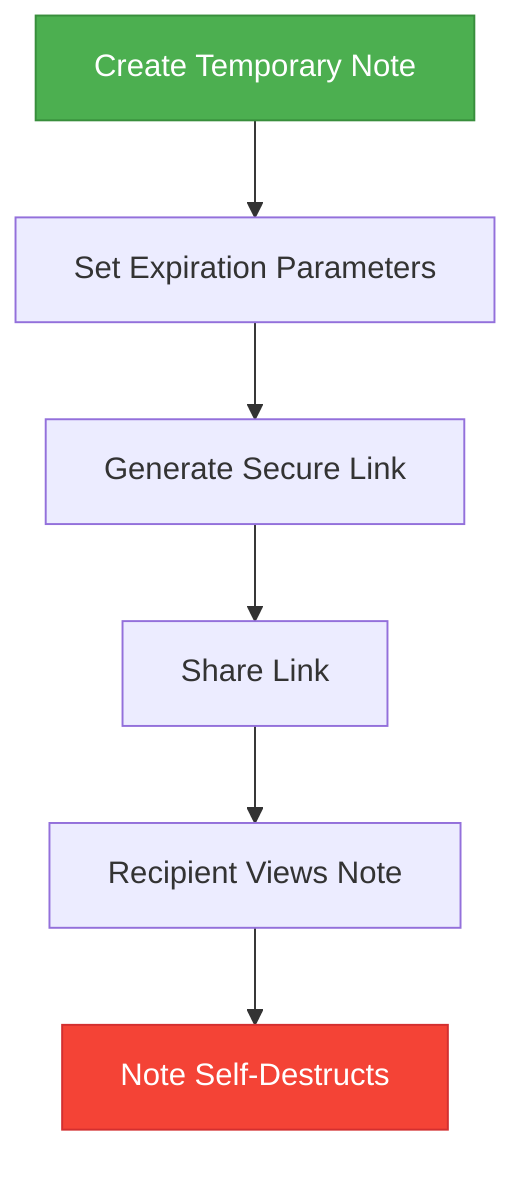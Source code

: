 graph TD
    A["Create Temporary Note"] --> B["Set Expiration Parameters"]
    B --> C["Generate Secure Link"]
    C --> D["Share Link"]
    D --> E["Recipient Views Note"]
    E --> F["Note Self-Destructs"]
    
    style A fill:#4CAF50,stroke:#388E3C,color:white
    style F fill:#F44336,stroke:#D32F2F,color:white